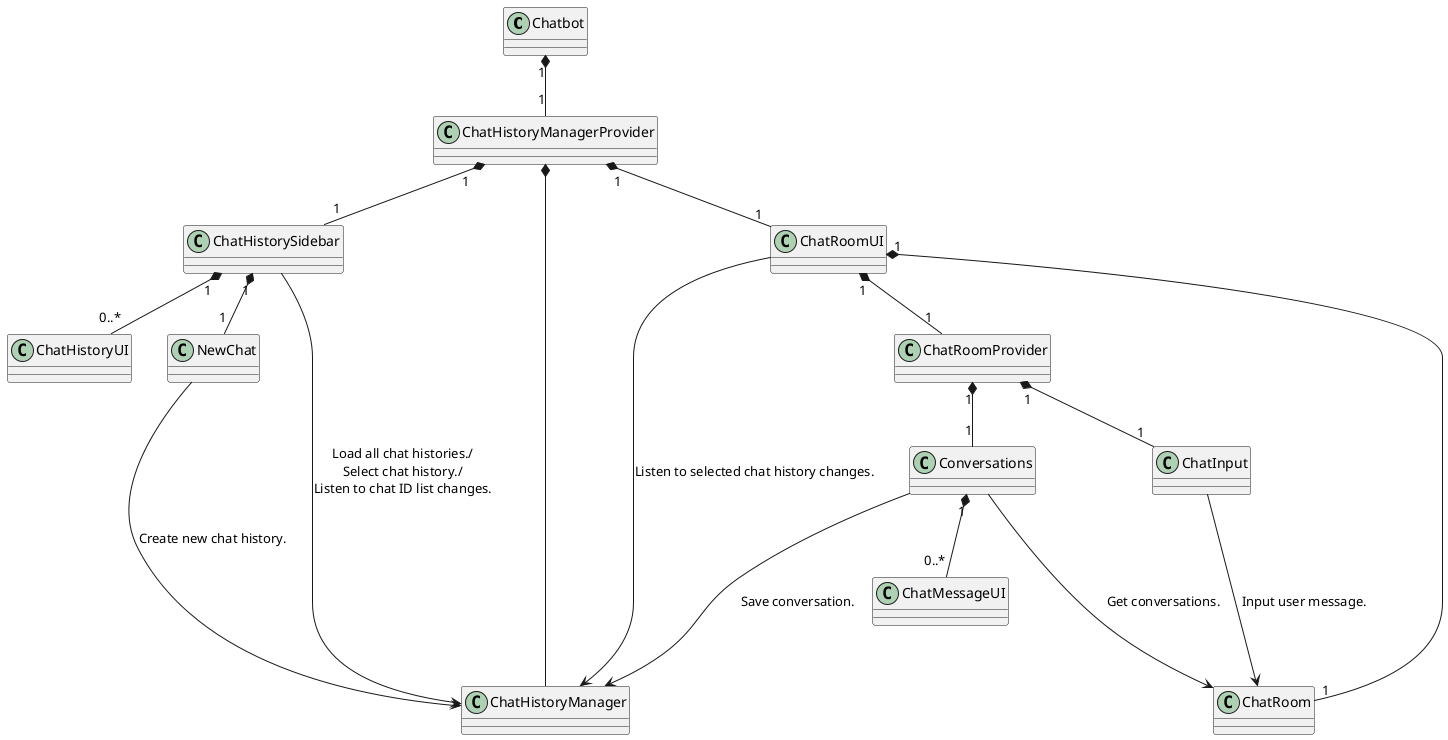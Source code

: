 @startuml class_diagram

class Chatbot {}
class ChatHistoryManagerProvider {}
class ChatHistorySidebar {}
class ChatRoomUI {}
class ChatRoomProvider {}
class NewChat {}
class ChatHistoryUI {}
class Conversations {}
class ChatInput {}
class ChatMessageUI {}
class ChatRoom {}
class ChatHistoryManager {}

Chatbot "1" *-- "1" ChatHistoryManagerProvider

ChatHistoryManagerProvider "1" *-- "1" ChatHistorySidebar
ChatHistoryManagerProvider "1" *-- "1" ChatRoomUI

ChatHistorySidebar "1" *-- "1" NewChat
ChatHistorySidebar "1" *-- "0..*" ChatHistoryUI
ChatRoomUI "1" *-- "1" ChatRoomProvider

ChatRoomProvider "1" *-- "1" Conversations
ChatRoomProvider "1" *-- "1" ChatInput

Conversations "1" *-- "0..*" ChatMessageUI

ChatRoomUI "1" *----- "1" ChatRoom
ChatHistoryManagerProvider *------ ChatHistoryManager
ChatInput ---> ChatRoom: "Input user message."
Conversations ---> ChatRoom: "Get conversations."
Conversations ---> ChatHistoryManager: "Save conversation."
ChatHistorySidebar -----> ChatHistoryManager: "Load all chat histories./\nSelect chat history./\nListen to chat ID list changes."
NewChat ----> ChatHistoryManager: "Create new chat history."
ChatRoomUI -----> ChatHistoryManager: "Listen to selected chat history changes."

@enduml
